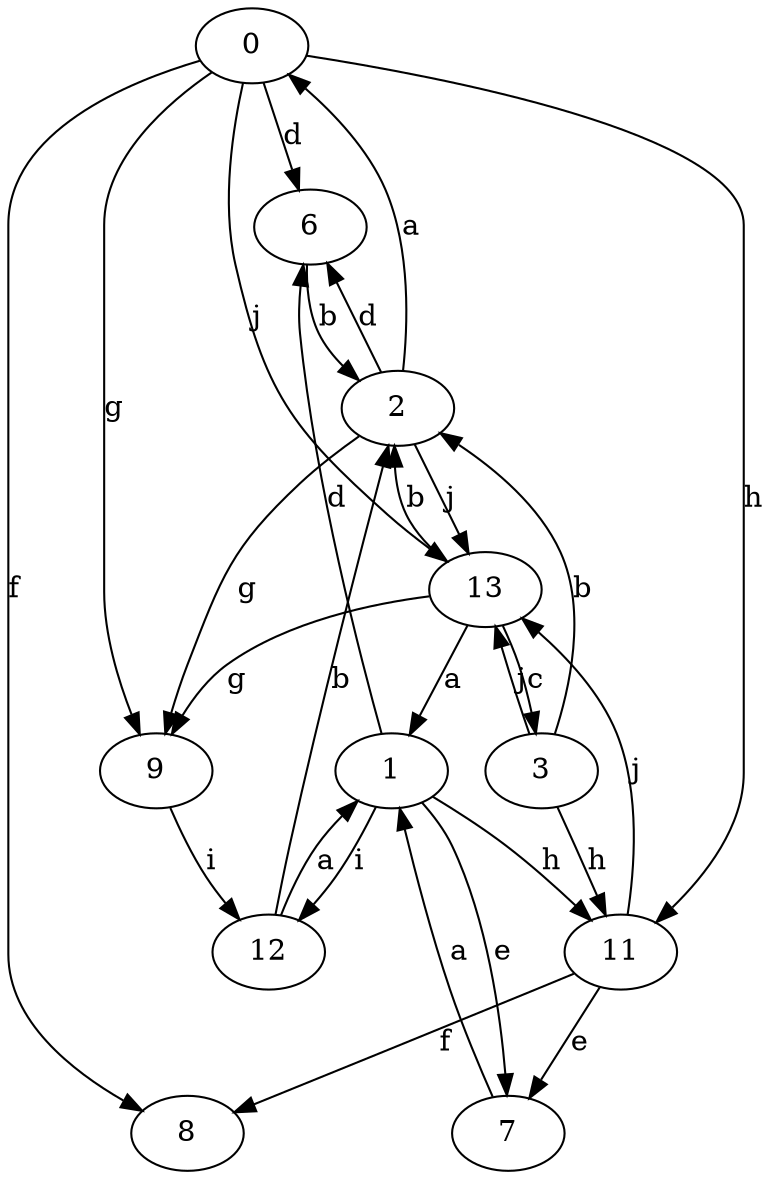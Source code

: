strict digraph  {
0;
1;
2;
3;
6;
7;
8;
9;
11;
12;
13;
0 -> 6  [label=d];
0 -> 8  [label=f];
0 -> 9  [label=g];
0 -> 11  [label=h];
0 -> 13  [label=j];
1 -> 6  [label=d];
1 -> 7  [label=e];
1 -> 11  [label=h];
1 -> 12  [label=i];
2 -> 0  [label=a];
2 -> 6  [label=d];
2 -> 9  [label=g];
2 -> 13  [label=j];
3 -> 2  [label=b];
3 -> 11  [label=h];
3 -> 13  [label=j];
6 -> 2  [label=b];
7 -> 1  [label=a];
9 -> 12  [label=i];
11 -> 7  [label=e];
11 -> 8  [label=f];
11 -> 13  [label=j];
12 -> 1  [label=a];
12 -> 2  [label=b];
13 -> 1  [label=a];
13 -> 2  [label=b];
13 -> 3  [label=c];
13 -> 9  [label=g];
}
